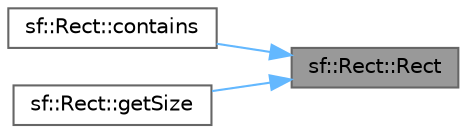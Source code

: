 digraph "sf::Rect::Rect"
{
 // LATEX_PDF_SIZE
  bgcolor="transparent";
  edge [fontname=Helvetica,fontsize=10,labelfontname=Helvetica,labelfontsize=10];
  node [fontname=Helvetica,fontsize=10,shape=box,height=0.2,width=0.4];
  rankdir="RL";
  Node1 [id="Node000001",label="sf::Rect::Rect",height=0.2,width=0.4,color="gray40", fillcolor="grey60", style="filled", fontcolor="black",tooltip="Default constructor."];
  Node1 -> Node2 [id="edge1_Node000001_Node000002",dir="back",color="steelblue1",style="solid",tooltip=" "];
  Node2 [id="Node000002",label="sf::Rect::contains",height=0.2,width=0.4,color="grey40", fillcolor="white", style="filled",URL="$classsf_1_1_rect.html#aa254e12d95ecf460ace8b2784fbab5eb",tooltip="Check if a point is inside the rectangle's area."];
  Node1 -> Node3 [id="edge2_Node000001_Node000003",dir="back",color="steelblue1",style="solid",tooltip=" "];
  Node3 [id="Node000003",label="sf::Rect::getSize",height=0.2,width=0.4,color="grey40", fillcolor="white", style="filled",URL="$classsf_1_1_rect.html#a69f360f69915024e70b3256e6825ed3a",tooltip="Get the size of the rectangle."];
}
